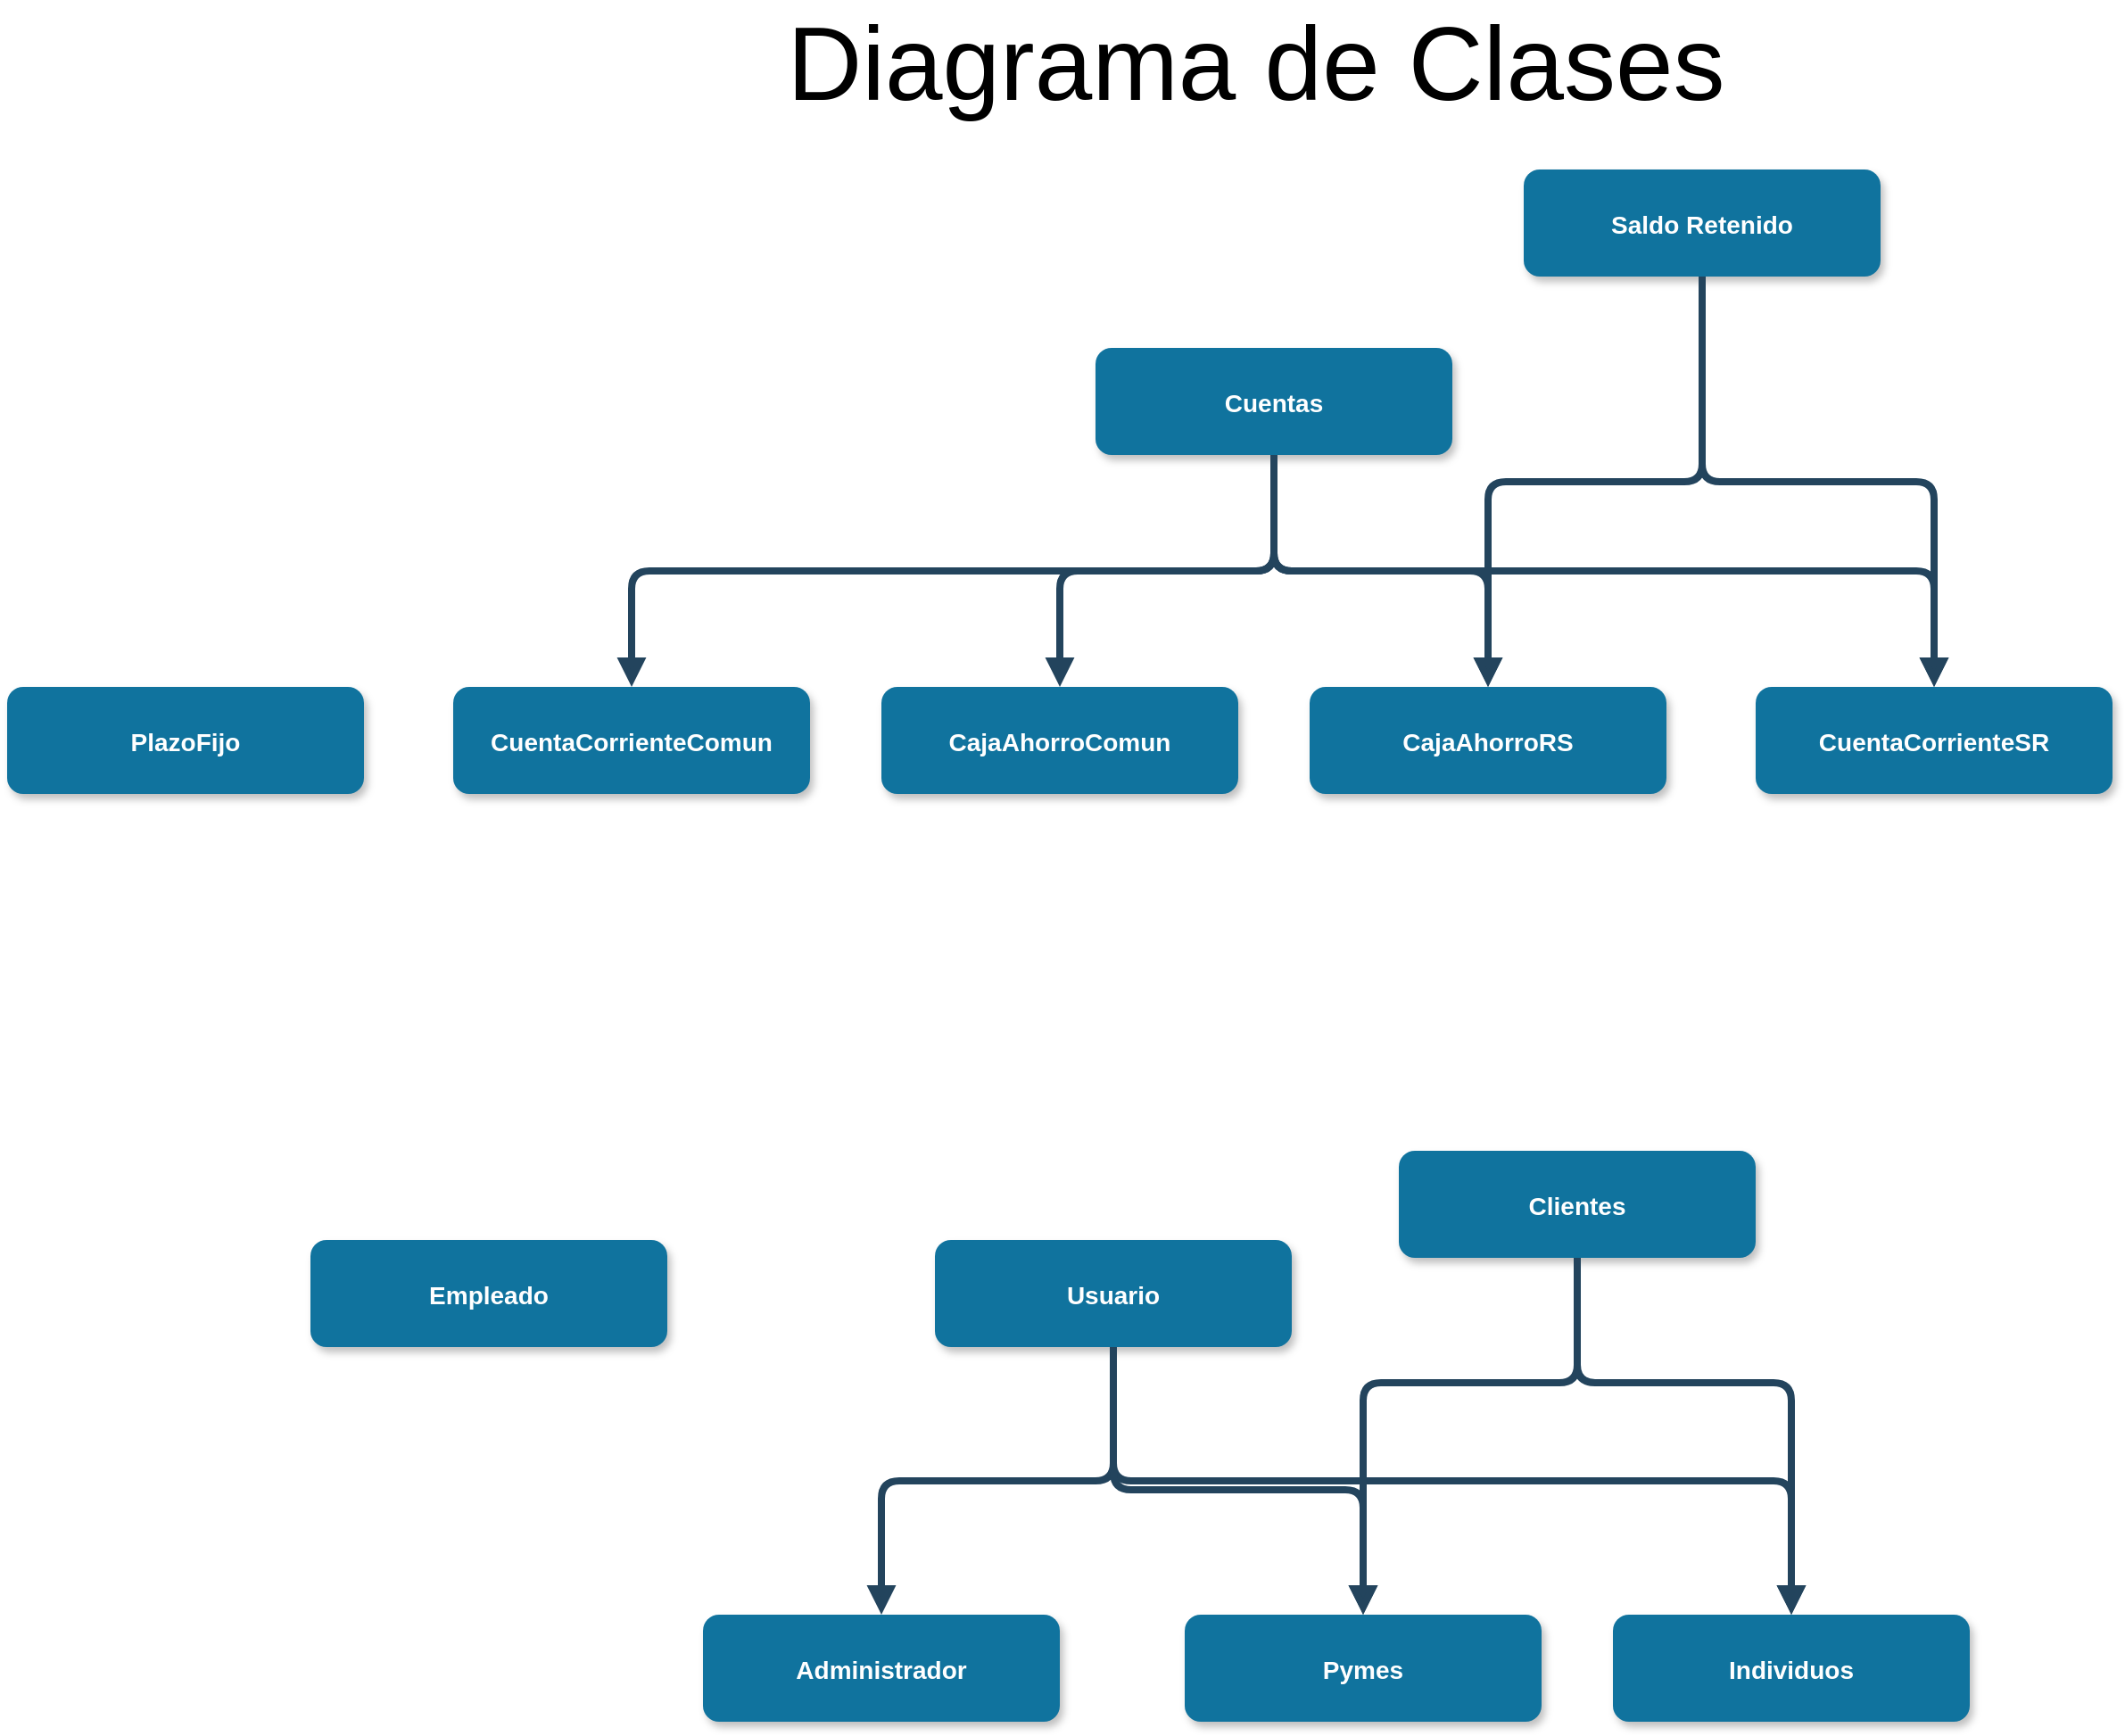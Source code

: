 <mxfile version="13.0.3" type="device"><diagram name="Page-1" id="97916047-d0de-89f5-080d-49f4d83e522f"><mxGraphModel dx="1427" dy="2640.5" grid="1" gridSize="10" guides="1" tooltips="1" connect="1" arrows="1" fold="1" page="1" pageScale="1.5" pageWidth="1169" pageHeight="827" background="#ffffff" math="0" shadow="0"><root><mxCell id="0"/><mxCell id="1" parent="0"/><mxCell id="1OKW3EmzvsiwYO-v82iD-55" value="Usuario" style="rounded=1;fillColor=#10739E;strokeColor=none;shadow=1;gradientColor=none;fontStyle=1;fontColor=#FFFFFF;fontSize=14;" vertex="1" parent="1"><mxGeometry x="630" y="680" width="200" height="60" as="geometry"/></mxCell><mxCell id="1OKW3EmzvsiwYO-v82iD-56" value="Administrador" style="rounded=1;fillColor=#10739E;strokeColor=none;shadow=1;gradientColor=none;fontStyle=1;fontColor=#FFFFFF;fontSize=14;" vertex="1" parent="1"><mxGeometry x="500" y="890" width="200" height="60" as="geometry"/></mxCell><mxCell id="1OKW3EmzvsiwYO-v82iD-57" value="" style="edgeStyle=elbowEdgeStyle;elbow=vertical;strokeWidth=4;endArrow=block;endFill=1;fontStyle=1;strokeColor=#23445D;exitX=0.5;exitY=1;exitDx=0;exitDy=0;entryX=0.5;entryY=0;entryDx=0;entryDy=0;" edge="1" parent="1" source="1OKW3EmzvsiwYO-v82iD-55" target="1OKW3EmzvsiwYO-v82iD-56"><mxGeometry x="-20.83" y="660" width="100" height="100" as="geometry"><mxPoint x="729.17" y="760" as="sourcePoint"/><mxPoint x="729.17" y="840" as="targetPoint"/></mxGeometry></mxCell><mxCell id="1OKW3EmzvsiwYO-v82iD-58" value="Clientes" style="rounded=1;fillColor=#10739E;strokeColor=none;shadow=1;gradientColor=none;fontStyle=1;fontColor=#FFFFFF;fontSize=14;" vertex="1" parent="1"><mxGeometry x="890" y="630" width="200" height="60" as="geometry"/></mxCell><mxCell id="1OKW3EmzvsiwYO-v82iD-59" value="Individuos" style="rounded=1;fillColor=#10739E;strokeColor=none;shadow=1;gradientColor=none;fontStyle=1;fontColor=#FFFFFF;fontSize=14;" vertex="1" parent="1"><mxGeometry x="1010" y="890" width="200" height="60" as="geometry"/></mxCell><mxCell id="1OKW3EmzvsiwYO-v82iD-60" value="" style="edgeStyle=elbowEdgeStyle;elbow=vertical;strokeWidth=4;endArrow=block;endFill=1;fontStyle=1;strokeColor=#23445D;entryX=0.5;entryY=0;entryDx=0;entryDy=0;exitX=0.5;exitY=1;exitDx=0;exitDy=0;" edge="1" parent="1" source="1OKW3EmzvsiwYO-v82iD-58" target="1OKW3EmzvsiwYO-v82iD-59"><mxGeometry x="442" y="225.5" width="100" height="100" as="geometry"><mxPoint x="1150" y="620" as="sourcePoint"/><mxPoint x="1192" y="405.5" as="targetPoint"/><Array as="points"><mxPoint x="1060" y="760"/></Array></mxGeometry></mxCell><mxCell id="1OKW3EmzvsiwYO-v82iD-61" value="" style="edgeStyle=elbowEdgeStyle;elbow=vertical;strokeWidth=4;endArrow=block;endFill=1;fontStyle=1;strokeColor=#23445D;entryX=0.5;entryY=0;entryDx=0;entryDy=0;exitX=0.5;exitY=1;exitDx=0;exitDy=0;" edge="1" parent="1" source="1OKW3EmzvsiwYO-v82iD-55" target="1OKW3EmzvsiwYO-v82iD-59"><mxGeometry x="-10.83" y="670" width="100" height="100" as="geometry"><mxPoint x="730" y="740" as="sourcePoint"/><mxPoint x="610" y="900" as="targetPoint"/></mxGeometry></mxCell><mxCell id="1OKW3EmzvsiwYO-v82iD-62" value="Pymes" style="rounded=1;fillColor=#10739E;strokeColor=none;shadow=1;gradientColor=none;fontStyle=1;fontColor=#FFFFFF;fontSize=14;" vertex="1" parent="1"><mxGeometry x="770" y="890" width="200" height="60" as="geometry"/></mxCell><mxCell id="1OKW3EmzvsiwYO-v82iD-63" value="" style="edgeStyle=elbowEdgeStyle;elbow=vertical;strokeWidth=4;endArrow=block;endFill=1;fontStyle=1;strokeColor=#23445D;exitX=0.5;exitY=1;exitDx=0;exitDy=0;" edge="1" parent="1" source="1OKW3EmzvsiwYO-v82iD-55"><mxGeometry x="-0.83" y="680" width="100" height="100" as="geometry"><mxPoint x="730" y="730" as="sourcePoint"/><mxPoint x="870" y="890" as="targetPoint"/><Array as="points"><mxPoint x="760" y="820"/><mxPoint x="810" y="760"/></Array></mxGeometry></mxCell><mxCell id="1OKW3EmzvsiwYO-v82iD-64" value="" style="edgeStyle=elbowEdgeStyle;elbow=vertical;strokeWidth=4;endArrow=block;endFill=1;fontStyle=1;strokeColor=#23445D;entryX=0.5;entryY=0;entryDx=0;entryDy=0;exitX=0.5;exitY=1;exitDx=0;exitDy=0;" edge="1" parent="1" source="1OKW3EmzvsiwYO-v82iD-58" target="1OKW3EmzvsiwYO-v82iD-62"><mxGeometry x="452" y="235.5" width="100" height="100" as="geometry"><mxPoint x="1020" y="690" as="sourcePoint"/><mxPoint x="1120" y="900" as="targetPoint"/><Array as="points"><mxPoint x="950" y="760"/></Array></mxGeometry></mxCell><mxCell id="1OKW3EmzvsiwYO-v82iD-65" value="Empleado" style="rounded=1;fillColor=#10739E;strokeColor=none;shadow=1;gradientColor=none;fontStyle=1;fontColor=#FFFFFF;fontSize=14;" vertex="1" parent="1"><mxGeometry x="280" y="680" width="200" height="60" as="geometry"/></mxCell><mxCell id="1OKW3EmzvsiwYO-v82iD-66" value="Cuentas" style="rounded=1;fillColor=#10739E;strokeColor=none;shadow=1;gradientColor=none;fontStyle=1;fontColor=#FFFFFF;fontSize=14;" vertex="1" parent="1"><mxGeometry x="720" y="180" width="200" height="60" as="geometry"/></mxCell><mxCell id="1OKW3EmzvsiwYO-v82iD-67" value="Saldo Retenido" style="rounded=1;fillColor=#10739E;strokeColor=none;shadow=1;gradientColor=none;fontStyle=1;fontColor=#FFFFFF;fontSize=14;" vertex="1" parent="1"><mxGeometry x="960" y="80" width="200" height="60" as="geometry"/></mxCell><mxCell id="1OKW3EmzvsiwYO-v82iD-68" value="CajaAhorroComun" style="rounded=1;fillColor=#10739E;strokeColor=none;shadow=1;gradientColor=none;fontStyle=1;fontColor=#FFFFFF;fontSize=14;" vertex="1" parent="1"><mxGeometry x="600" y="370" width="200" height="60" as="geometry"/></mxCell><mxCell id="1OKW3EmzvsiwYO-v82iD-69" value="" style="edgeStyle=elbowEdgeStyle;elbow=vertical;strokeWidth=4;endArrow=block;endFill=1;fontStyle=1;strokeColor=#23445D;entryX=0.5;entryY=0;entryDx=0;entryDy=0;exitX=0.5;exitY=1;exitDx=0;exitDy=0;" edge="1" parent="1" source="1OKW3EmzvsiwYO-v82iD-66" target="1OKW3EmzvsiwYO-v82iD-68"><mxGeometry x="31.41" y="-224.5" width="100" height="100" as="geometry"><mxPoint x="699.41" y="280" as="sourcePoint"/><mxPoint x="699.41" y="440" as="targetPoint"/></mxGeometry></mxCell><mxCell id="1OKW3EmzvsiwYO-v82iD-70" value="CajaAhorroRS" style="rounded=1;fillColor=#10739E;strokeColor=none;shadow=1;gradientColor=none;fontStyle=1;fontColor=#FFFFFF;fontSize=14;" vertex="1" parent="1"><mxGeometry x="840" y="370" width="200" height="60" as="geometry"/></mxCell><mxCell id="1OKW3EmzvsiwYO-v82iD-71" value="" style="edgeStyle=elbowEdgeStyle;elbow=vertical;strokeWidth=4;endArrow=block;endFill=1;fontStyle=1;strokeColor=#23445D;entryX=0.5;entryY=0;entryDx=0;entryDy=0;exitX=0.5;exitY=1;exitDx=0;exitDy=0;" edge="1" parent="1" source="1OKW3EmzvsiwYO-v82iD-66" target="1OKW3EmzvsiwYO-v82iD-70"><mxGeometry x="41.41" y="-214.5" width="100" height="100" as="geometry"><mxPoint x="730" y="310" as="sourcePoint"/><mxPoint x="530" y="380" as="targetPoint"/></mxGeometry></mxCell><mxCell id="1OKW3EmzvsiwYO-v82iD-72" value="" style="edgeStyle=elbowEdgeStyle;elbow=vertical;strokeWidth=4;endArrow=block;endFill=1;fontStyle=1;strokeColor=#23445D;entryX=0.5;entryY=0;entryDx=0;entryDy=0;exitX=0.5;exitY=1;exitDx=0;exitDy=0;" edge="1" parent="1" source="1OKW3EmzvsiwYO-v82iD-67" target="1OKW3EmzvsiwYO-v82iD-70"><mxGeometry x="51.41" y="-204.5" width="100" height="100" as="geometry"><mxPoint x="710" y="260" as="sourcePoint"/><mxPoint x="830" y="380" as="targetPoint"/></mxGeometry></mxCell><mxCell id="1OKW3EmzvsiwYO-v82iD-73" value="CuentaCorrienteComun" style="rounded=1;fillColor=#10739E;strokeColor=none;shadow=1;gradientColor=none;fontStyle=1;fontColor=#FFFFFF;fontSize=14;" vertex="1" parent="1"><mxGeometry x="360" y="370" width="200" height="60" as="geometry"/></mxCell><mxCell id="1OKW3EmzvsiwYO-v82iD-74" value="" style="edgeStyle=elbowEdgeStyle;elbow=vertical;strokeWidth=4;endArrow=block;endFill=1;fontStyle=1;strokeColor=#23445D;entryX=0.5;entryY=0;entryDx=0;entryDy=0;exitX=0.5;exitY=1;exitDx=0;exitDy=0;" edge="1" parent="1" source="1OKW3EmzvsiwYO-v82iD-66" target="1OKW3EmzvsiwYO-v82iD-73"><mxGeometry x="41.41" y="-214.5" width="100" height="100" as="geometry"><mxPoint x="610" y="260" as="sourcePoint"/><mxPoint x="710" y="380" as="targetPoint"/></mxGeometry></mxCell><mxCell id="1OKW3EmzvsiwYO-v82iD-75" value="CuentaCorrienteSR" style="rounded=1;fillColor=#10739E;strokeColor=none;shadow=1;gradientColor=none;fontStyle=1;fontColor=#FFFFFF;fontSize=14;" vertex="1" parent="1"><mxGeometry x="1090" y="370" width="200" height="60" as="geometry"/></mxCell><mxCell id="1OKW3EmzvsiwYO-v82iD-76" value="" style="edgeStyle=elbowEdgeStyle;elbow=vertical;strokeWidth=4;endArrow=block;endFill=1;fontStyle=1;strokeColor=#23445D;entryX=0.5;entryY=0;entryDx=0;entryDy=0;exitX=0.5;exitY=1;exitDx=0;exitDy=0;" edge="1" parent="1" source="1OKW3EmzvsiwYO-v82iD-66" target="1OKW3EmzvsiwYO-v82iD-75"><mxGeometry x="61.41" y="-194.5" width="100" height="100" as="geometry"><mxPoint x="1430" y="260" as="sourcePoint"/><mxPoint x="950.0" y="380" as="targetPoint"/></mxGeometry></mxCell><mxCell id="1OKW3EmzvsiwYO-v82iD-77" value="" style="edgeStyle=elbowEdgeStyle;elbow=vertical;strokeWidth=4;endArrow=block;endFill=1;fontStyle=1;strokeColor=#23445D;entryX=0.5;entryY=0;entryDx=0;entryDy=0;exitX=0.5;exitY=1;exitDx=0;exitDy=0;" edge="1" parent="1" source="1OKW3EmzvsiwYO-v82iD-67" target="1OKW3EmzvsiwYO-v82iD-75"><mxGeometry x="61.41" y="-194.5" width="100" height="100" as="geometry"><mxPoint x="1460" y="390" as="sourcePoint"/><mxPoint x="950.0" y="380" as="targetPoint"/></mxGeometry></mxCell><mxCell id="1OKW3EmzvsiwYO-v82iD-78" value="PlazoFijo" style="rounded=1;fillColor=#10739E;strokeColor=none;shadow=1;gradientColor=none;fontStyle=1;fontColor=#FFFFFF;fontSize=14;" vertex="1" parent="1"><mxGeometry x="110" y="370" width="200" height="60" as="geometry"/></mxCell><mxCell id="1OKW3EmzvsiwYO-v82iD-79" value="Diagrama de Clases&lt;br style=&quot;font-size: 58px;&quot;&gt;" style="text;html=1;strokeColor=none;fillColor=none;align=center;verticalAlign=middle;whiteSpace=wrap;rounded=0;fontSize=58;" vertex="1" parent="1"><mxGeometry x="490" y="10" width="640" height="20" as="geometry"/></mxCell></root></mxGraphModel></diagram></mxfile>